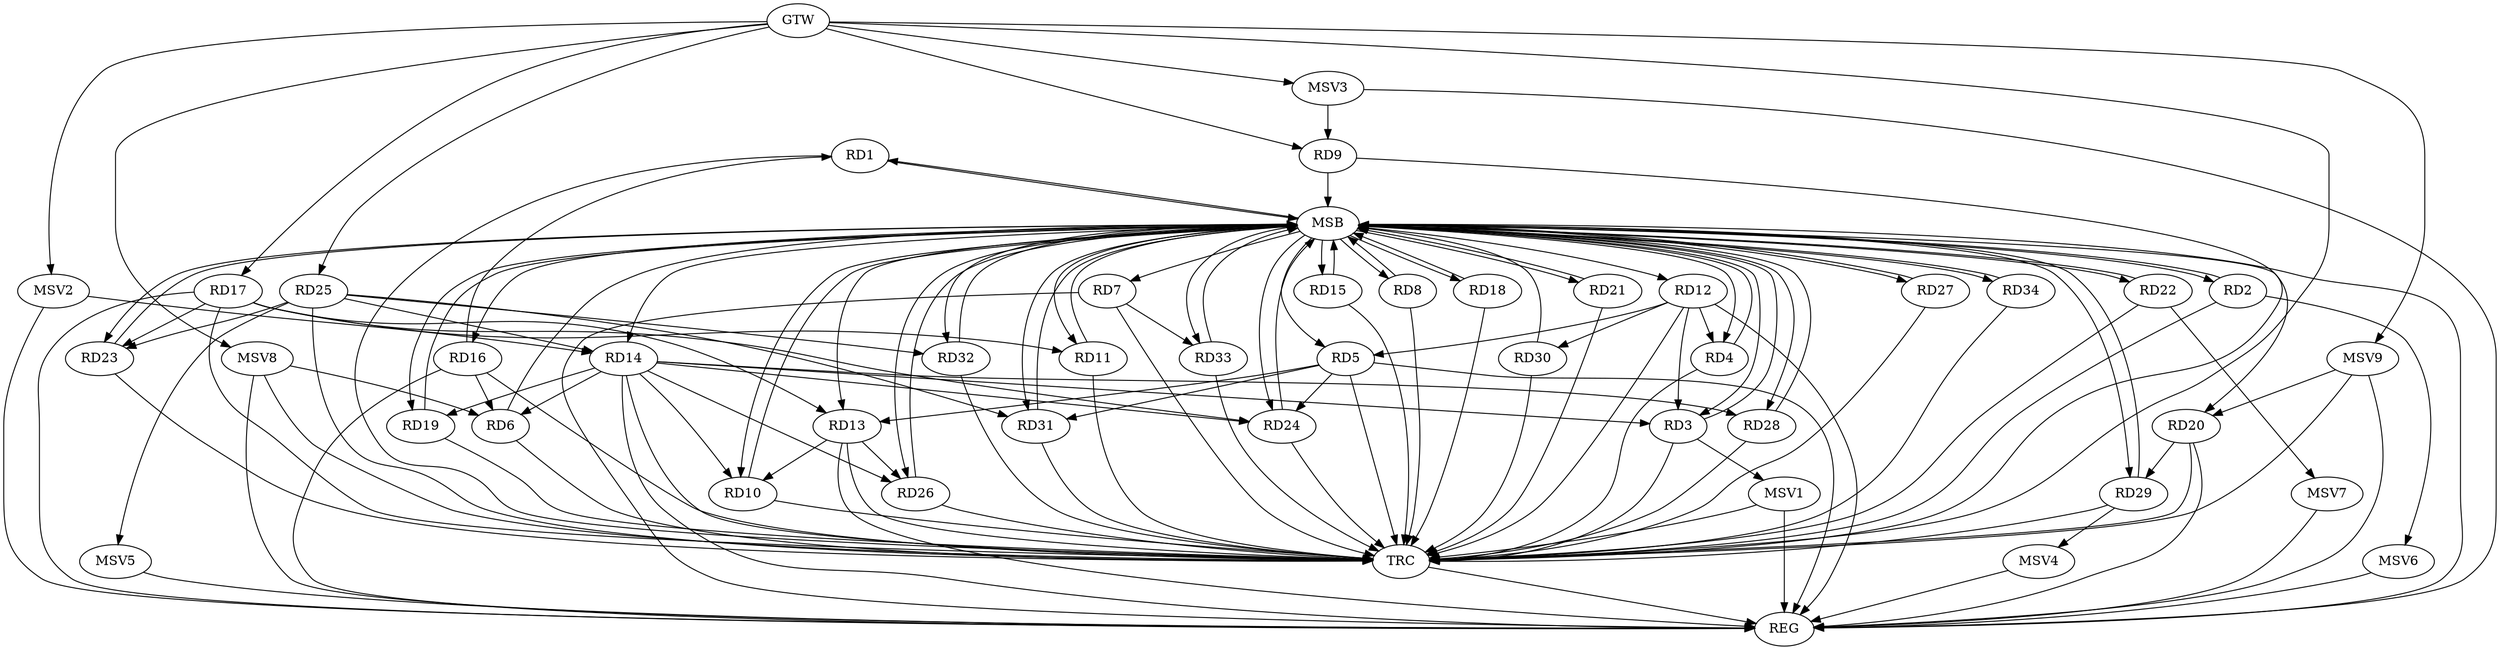 strict digraph G {
  RD1 [ label="RD1" ];
  RD2 [ label="RD2" ];
  RD3 [ label="RD3" ];
  RD4 [ label="RD4" ];
  RD5 [ label="RD5" ];
  RD6 [ label="RD6" ];
  RD7 [ label="RD7" ];
  RD8 [ label="RD8" ];
  RD9 [ label="RD9" ];
  RD10 [ label="RD10" ];
  RD11 [ label="RD11" ];
  RD12 [ label="RD12" ];
  RD13 [ label="RD13" ];
  RD14 [ label="RD14" ];
  RD15 [ label="RD15" ];
  RD16 [ label="RD16" ];
  RD17 [ label="RD17" ];
  RD18 [ label="RD18" ];
  RD19 [ label="RD19" ];
  RD20 [ label="RD20" ];
  RD21 [ label="RD21" ];
  RD22 [ label="RD22" ];
  RD23 [ label="RD23" ];
  RD24 [ label="RD24" ];
  RD25 [ label="RD25" ];
  RD26 [ label="RD26" ];
  RD27 [ label="RD27" ];
  RD28 [ label="RD28" ];
  RD29 [ label="RD29" ];
  RD30 [ label="RD30" ];
  RD31 [ label="RD31" ];
  RD32 [ label="RD32" ];
  RD33 [ label="RD33" ];
  RD34 [ label="RD34" ];
  GTW [ label="GTW" ];
  REG [ label="REG" ];
  MSB [ label="MSB" ];
  TRC [ label="TRC" ];
  MSV1 [ label="MSV1" ];
  MSV2 [ label="MSV2" ];
  MSV3 [ label="MSV3" ];
  MSV4 [ label="MSV4" ];
  MSV5 [ label="MSV5" ];
  MSV6 [ label="MSV6" ];
  MSV7 [ label="MSV7" ];
  MSV8 [ label="MSV8" ];
  MSV9 [ label="MSV9" ];
  RD16 -> RD1;
  RD12 -> RD3;
  RD12 -> RD4;
  RD12 -> RD5;
  RD5 -> RD13;
  RD5 -> RD24;
  RD5 -> RD31;
  RD14 -> RD6;
  RD16 -> RD6;
  RD7 -> RD33;
  RD13 -> RD10;
  RD14 -> RD10;
  RD17 -> RD11;
  RD12 -> RD30;
  RD17 -> RD13;
  RD13 -> RD26;
  RD14 -> RD19;
  RD14 -> RD24;
  RD25 -> RD14;
  RD14 -> RD28;
  RD17 -> RD23;
  RD17 -> RD24;
  RD20 -> RD29;
  RD25 -> RD23;
  RD25 -> RD31;
  RD25 -> RD32;
  GTW -> RD9;
  GTW -> RD17;
  GTW -> RD25;
  RD5 -> REG;
  RD7 -> REG;
  RD12 -> REG;
  RD13 -> REG;
  RD14 -> REG;
  RD16 -> REG;
  RD17 -> REG;
  RD20 -> REG;
  RD1 -> MSB;
  MSB -> REG;
  RD2 -> MSB;
  MSB -> RD29;
  RD3 -> MSB;
  MSB -> RD20;
  MSB -> RD34;
  RD4 -> MSB;
  MSB -> RD15;
  MSB -> RD33;
  RD6 -> MSB;
  MSB -> RD1;
  MSB -> RD14;
  RD8 -> MSB;
  MSB -> RD3;
  MSB -> RD12;
  RD9 -> MSB;
  RD10 -> MSB;
  RD11 -> MSB;
  RD15 -> MSB;
  MSB -> RD4;
  MSB -> RD28;
  RD18 -> MSB;
  MSB -> RD21;
  RD19 -> MSB;
  MSB -> RD11;
  MSB -> RD32;
  RD21 -> MSB;
  RD22 -> MSB;
  MSB -> RD18;
  RD23 -> MSB;
  MSB -> RD22;
  RD24 -> MSB;
  MSB -> RD8;
  MSB -> RD13;
  MSB -> RD23;
  RD26 -> MSB;
  MSB -> RD5;
  MSB -> RD10;
  RD27 -> MSB;
  MSB -> RD26;
  RD28 -> MSB;
  MSB -> RD19;
  MSB -> RD24;
  RD29 -> MSB;
  RD30 -> MSB;
  RD31 -> MSB;
  MSB -> RD7;
  MSB -> RD27;
  RD32 -> MSB;
  MSB -> RD2;
  MSB -> RD16;
  MSB -> RD31;
  RD33 -> MSB;
  RD34 -> MSB;
  RD1 -> TRC;
  RD2 -> TRC;
  RD3 -> TRC;
  RD4 -> TRC;
  RD5 -> TRC;
  RD6 -> TRC;
  RD7 -> TRC;
  RD8 -> TRC;
  RD9 -> TRC;
  RD10 -> TRC;
  RD11 -> TRC;
  RD12 -> TRC;
  RD13 -> TRC;
  RD14 -> TRC;
  RD15 -> TRC;
  RD16 -> TRC;
  RD17 -> TRC;
  RD18 -> TRC;
  RD19 -> TRC;
  RD20 -> TRC;
  RD21 -> TRC;
  RD22 -> TRC;
  RD23 -> TRC;
  RD24 -> TRC;
  RD25 -> TRC;
  RD26 -> TRC;
  RD27 -> TRC;
  RD28 -> TRC;
  RD29 -> TRC;
  RD30 -> TRC;
  RD31 -> TRC;
  RD32 -> TRC;
  RD33 -> TRC;
  RD34 -> TRC;
  GTW -> TRC;
  TRC -> REG;
  RD14 -> RD26;
  RD14 -> RD3;
  RD3 -> MSV1;
  MSV1 -> REG;
  MSV1 -> TRC;
  MSV2 -> RD14;
  GTW -> MSV2;
  MSV2 -> REG;
  MSV3 -> RD9;
  GTW -> MSV3;
  MSV3 -> REG;
  RD29 -> MSV4;
  MSV4 -> REG;
  RD25 -> MSV5;
  MSV5 -> REG;
  RD2 -> MSV6;
  MSV6 -> REG;
  RD22 -> MSV7;
  MSV7 -> REG;
  MSV8 -> RD6;
  GTW -> MSV8;
  MSV8 -> REG;
  MSV8 -> TRC;
  MSV9 -> RD20;
  GTW -> MSV9;
  MSV9 -> REG;
  MSV9 -> TRC;
}
